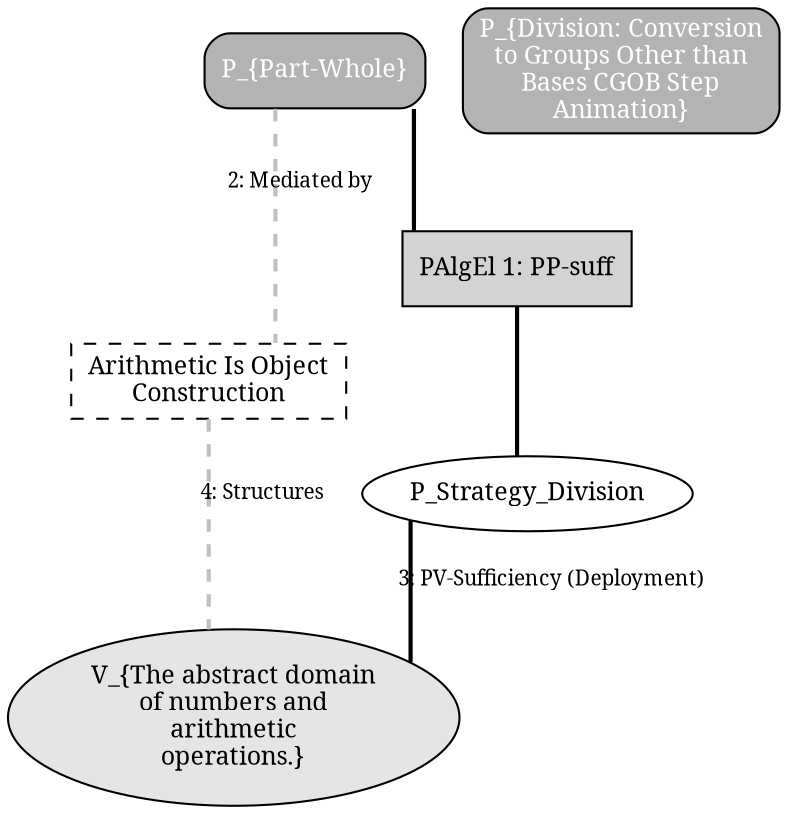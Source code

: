 // MUD for Division:_Conversion_to_Groups_Other_than_Bases_CGOB_Step_Animation
digraph {
	graph [rankdir=TB splines=ortho]
	node [fontname=Serif fontsize=12]
	edge [arrowhead=stealth fontname=Serif fontsize=10 penwidth=2.0]
	"P_Embodied_Part-Whole" [label="P_{Part-Whole}" fillcolor=gray70 fontcolor=white shape=box style="filled,rounded"]
	"P_Strategy_Division:_Conversion_to_Groups_Other_than_Bases_CGOB_Step_Animation" [label="P_{Division: Conversion\nto Groups Other than\nBases CGOB Step\nAnimation}" fillcolor=gray70 fontcolor=white shape=box style="filled,rounded"]
	"V_The abstract domain of numbers and arithmetic operations." [label="V_{The abstract domain\nof numbers and\narithmetic\noperations.}" fillcolor=gray90 shape=ellipse style=filled]
	"Arithmetic Is Object Construction" [label="Arithmetic Is Object\nConstruction" shape=box style=dashed]
	PAlgEl_1 [label="PAlgEl 1: PP-suff" fillcolor=lightgray fontcolor=black shape=box style=filled]
	"P_Embodied_Part-Whole" -> PAlgEl_1 [arrowhead=none color=black style=solid]
	PAlgEl_1 -> P_Strategy_Division:_Conversion_to_Groups_Other_than_Bases_CGOB_Step_Animation [color=black style=solid]
	"P_Embodied_Part-Whole" -> "Arithmetic Is Object Construction" [label="2: Mediated by" color=gray style=dashed]
	P_Strategy_Division:_Conversion_to_Groups_Other_than_Bases_CGOB_Step_Animation -> "V_The abstract domain of numbers and arithmetic operations." [label="3: PV-Sufficiency (Deployment)" color=black style=solid]
	"Arithmetic Is Object Construction" -> "V_The abstract domain of numbers and arithmetic operations." [label="4: Structures" color=gray style=dashed]
}
